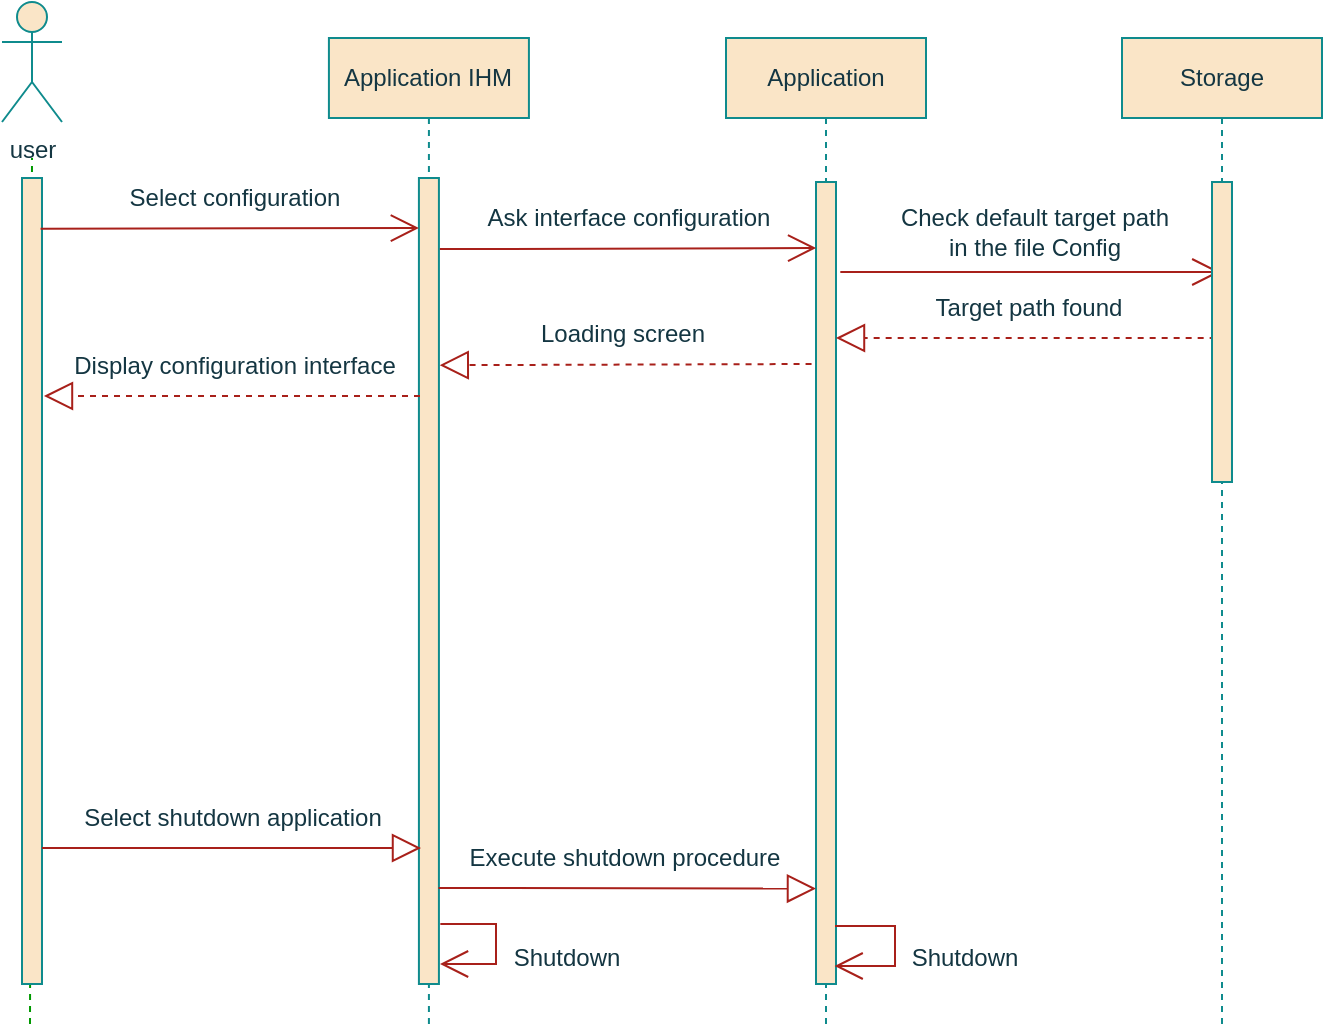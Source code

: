 <mxfile version="20.6.0" type="github">
  <diagram id="r0X0MlbLGei5c-_fVZ79">
    <mxGraphModel dx="609" dy="330" grid="1" gridSize="10" guides="1" tooltips="1" connect="1" arrows="1" fold="1" page="1" pageScale="1" pageWidth="413" pageHeight="291" math="0" shadow="0">
      <root>
        <mxCell id="0" />
        <mxCell id="1" parent="0" />
        <mxCell id="tU5jhhU6zAbJtf0umgDA-1" value="" style="endArrow=none;dashed=1;html=1;rounded=0;labelBackgroundColor=#DAD2D8;strokeColor=#009900;fontColor=#143642;" edge="1" parent="1">
          <mxGeometry width="50" height="50" relative="1" as="geometry">
            <mxPoint x="114" y="570" as="sourcePoint" />
            <mxPoint x="115" y="137" as="targetPoint" />
          </mxGeometry>
        </mxCell>
        <mxCell id="tU5jhhU6zAbJtf0umgDA-2" value="&lt;span style=&quot;&quot;&gt;Application IHM&lt;/span&gt;" style="shape=umlLifeline;perimeter=lifelinePerimeter;whiteSpace=wrap;html=1;container=0;collapsible=0;recursiveResize=0;outlineConnect=0;rounded=0;fillColor=#FAE5C7;strokeColor=#0F8B8D;fontColor=#143642;" vertex="1" parent="1">
          <mxGeometry x="263.46" y="77" width="100" height="493" as="geometry" />
        </mxCell>
        <mxCell id="tU5jhhU6zAbJtf0umgDA-3" value="user" style="shape=umlActor;verticalLabelPosition=bottom;verticalAlign=top;html=1;rounded=0;fillColor=#FAE5C7;strokeColor=#0F8B8D;fontColor=#143642;" vertex="1" parent="1">
          <mxGeometry x="100" y="59" width="30" height="60" as="geometry" />
        </mxCell>
        <mxCell id="tU5jhhU6zAbJtf0umgDA-4" value="&lt;span style=&quot;&quot;&gt;Application&lt;/span&gt;" style="shape=umlLifeline;perimeter=lifelinePerimeter;whiteSpace=wrap;html=1;container=0;collapsible=0;recursiveResize=0;outlineConnect=0;rounded=0;fillColor=#FAE5C7;strokeColor=#0F8B8D;fontColor=#143642;" vertex="1" parent="1">
          <mxGeometry x="462" y="77" width="100" height="493" as="geometry" />
        </mxCell>
        <mxCell id="tU5jhhU6zAbJtf0umgDA-5" value="&lt;span style=&quot;&quot;&gt;Storage&lt;/span&gt;" style="shape=umlLifeline;perimeter=lifelinePerimeter;whiteSpace=wrap;html=1;container=0;collapsible=0;recursiveResize=0;outlineConnect=0;rounded=0;fillColor=#FAE5C7;strokeColor=#0F8B8D;fontColor=#143642;" vertex="1" parent="1">
          <mxGeometry x="660" y="77" width="100" height="493" as="geometry" />
        </mxCell>
        <mxCell id="tU5jhhU6zAbJtf0umgDA-6" value="" style="html=1;points=[];perimeter=orthogonalPerimeter;rounded=0;glass=0;labelBackgroundColor=none;fillStyle=auto;fillColor=#FAE5C7;strokeColor=#0F8B8D;fontColor=#143642;" vertex="1" parent="1">
          <mxGeometry x="110" y="147" width="10" height="403" as="geometry" />
        </mxCell>
        <mxCell id="tU5jhhU6zAbJtf0umgDA-7" value="" style="html=1;points=[];perimeter=orthogonalPerimeter;rounded=0;glass=0;labelBackgroundColor=none;fillStyle=auto;fillColor=#FAE5C7;strokeColor=#0F8B8D;fontColor=#143642;" vertex="1" parent="1">
          <mxGeometry x="308.46" y="147" width="10" height="403" as="geometry" />
        </mxCell>
        <mxCell id="tU5jhhU6zAbJtf0umgDA-8" value="" style="html=1;points=[];perimeter=orthogonalPerimeter;rounded=0;glass=0;labelBackgroundColor=none;fillStyle=auto;fillColor=#FAE5C7;strokeColor=#0F8B8D;fontColor=#143642;" vertex="1" parent="1">
          <mxGeometry x="507" y="149" width="10" height="401" as="geometry" />
        </mxCell>
        <mxCell id="tU5jhhU6zAbJtf0umgDA-9" value="Loading screen" style="text;html=1;align=center;verticalAlign=middle;resizable=0;points=[];autosize=1;strokeColor=none;fillColor=none;rounded=0;fontColor=#143642;" vertex="1" parent="1">
          <mxGeometry x="355.25" y="210" width="110" height="30" as="geometry" />
        </mxCell>
        <mxCell id="tU5jhhU6zAbJtf0umgDA-10" value="" style="endArrow=block;dashed=1;endFill=0;endSize=12;html=1;rounded=0;exitX=-0.211;exitY=0.186;exitDx=0;exitDy=0;exitPerimeter=0;labelBackgroundColor=#DAD2D8;strokeColor=#A8201A;fontColor=#143642;" edge="1" parent="1">
          <mxGeometry width="160" relative="1" as="geometry">
            <mxPoint x="504.78" y="239.998" as="sourcePoint" />
            <mxPoint x="318.89" y="240.59" as="targetPoint" />
          </mxGeometry>
        </mxCell>
        <mxCell id="tU5jhhU6zAbJtf0umgDA-11" value="Select configuration" style="text;html=1;align=center;verticalAlign=middle;resizable=0;points=[];autosize=1;strokeColor=none;fillColor=none;rounded=0;fontColor=#143642;" vertex="1" parent="1">
          <mxGeometry x="150.83" y="142" width="130" height="30" as="geometry" />
        </mxCell>
        <mxCell id="tU5jhhU6zAbJtf0umgDA-12" value="" style="endArrow=open;endFill=1;endSize=12;html=1;rounded=0;entryX=0.071;entryY=0.165;entryDx=0;entryDy=0;entryPerimeter=0;labelBackgroundColor=#DAD2D8;strokeColor=#A8201A;fontColor=#143642;" edge="1" parent="1">
          <mxGeometry width="160" relative="1" as="geometry">
            <mxPoint x="119.29" y="172.38" as="sourcePoint" />
            <mxPoint x="308.46" y="172" as="targetPoint" />
          </mxGeometry>
        </mxCell>
        <mxCell id="tU5jhhU6zAbJtf0umgDA-13" value="Display configuration&amp;nbsp;interface" style="text;html=1;align=center;verticalAlign=middle;resizable=0;points=[];autosize=1;strokeColor=none;fillColor=none;rounded=0;fontColor=#143642;" vertex="1" parent="1">
          <mxGeometry x="125.83" y="226" width="180" height="30" as="geometry" />
        </mxCell>
        <mxCell id="tU5jhhU6zAbJtf0umgDA-14" value="" style="endArrow=block;dashed=1;endFill=0;endSize=12;html=1;rounded=0;labelBackgroundColor=#DAD2D8;strokeColor=#A8201A;fontColor=#143642;" edge="1" parent="1">
          <mxGeometry width="160" relative="1" as="geometry">
            <mxPoint x="309" y="256" as="sourcePoint" />
            <mxPoint x="120.987" y="256" as="targetPoint" />
          </mxGeometry>
        </mxCell>
        <mxCell id="tU5jhhU6zAbJtf0umgDA-15" value="" style="endArrow=open;endFill=1;endSize=12;html=1;rounded=0;entryX=-0.083;entryY=0.173;entryDx=0;entryDy=0;entryPerimeter=0;labelBackgroundColor=#DAD2D8;strokeColor=#A8201A;fontColor=#143642;" edge="1" parent="1">
          <mxGeometry width="160" relative="1" as="geometry">
            <mxPoint x="318.91" y="182.56" as="sourcePoint" />
            <mxPoint x="507.08" y="182.004" as="targetPoint" />
          </mxGeometry>
        </mxCell>
        <mxCell id="tU5jhhU6zAbJtf0umgDA-16" value="Ask interface configuration" style="text;html=1;align=center;verticalAlign=middle;resizable=0;points=[];autosize=1;strokeColor=none;fillColor=none;rounded=0;fontColor=#143642;" vertex="1" parent="1">
          <mxGeometry x="332.83" y="152" width="160" height="30" as="geometry" />
        </mxCell>
        <mxCell id="tU5jhhU6zAbJtf0umgDA-17" value="" style="endArrow=block;endFill=0;endSize=12;html=1;rounded=0;entryX=-0.002;entryY=0.916;entryDx=0;entryDy=0;entryPerimeter=0;labelBackgroundColor=#DAD2D8;strokeColor=#A8201A;fontColor=#143642;" edge="1" parent="1">
          <mxGeometry width="160" relative="1" as="geometry">
            <mxPoint x="318.25" y="502.0" as="sourcePoint" />
            <mxPoint x="506.98" y="502.276" as="targetPoint" />
          </mxGeometry>
        </mxCell>
        <mxCell id="tU5jhhU6zAbJtf0umgDA-18" value="" style="endArrow=block;endFill=0;endSize=12;html=1;rounded=0;labelBackgroundColor=#DAD2D8;strokeColor=#A8201A;fontColor=#143642;" edge="1" parent="1">
          <mxGeometry width="160" relative="1" as="geometry">
            <mxPoint x="120.0" y="482.0" as="sourcePoint" />
            <mxPoint x="309.5" y="482.0" as="targetPoint" />
          </mxGeometry>
        </mxCell>
        <mxCell id="tU5jhhU6zAbJtf0umgDA-19" value="Execute shutdown procedure" style="text;html=1;align=center;verticalAlign=middle;resizable=0;points=[];autosize=1;strokeColor=none;fillColor=none;rounded=0;fontColor=#143642;" vertex="1" parent="1">
          <mxGeometry x="321.25" y="472" width="180" height="30" as="geometry" />
        </mxCell>
        <mxCell id="tU5jhhU6zAbJtf0umgDA-20" value="Shutdown" style="text;html=1;align=center;verticalAlign=middle;resizable=0;points=[];autosize=1;strokeColor=none;fillColor=none;rounded=0;fontColor=#143642;" vertex="1" parent="1">
          <mxGeometry x="342.41" y="522" width="80" height="30" as="geometry" />
        </mxCell>
        <mxCell id="tU5jhhU6zAbJtf0umgDA-21" value="" style="endArrow=open;endFill=1;endSize=12;html=1;rounded=0;labelBackgroundColor=#DAD2D8;strokeColor=#A8201A;fontColor=#143642;" edge="1" parent="1">
          <mxGeometry width="160" relative="1" as="geometry">
            <mxPoint x="516.5" y="521" as="sourcePoint" />
            <mxPoint x="516.31" y="541" as="targetPoint" />
            <Array as="points">
              <mxPoint x="546.5" y="521" />
              <mxPoint x="546.5" y="541" />
            </Array>
          </mxGeometry>
        </mxCell>
        <mxCell id="tU5jhhU6zAbJtf0umgDA-22" value="Shutdown" style="text;html=1;align=center;verticalAlign=middle;resizable=0;points=[];autosize=1;strokeColor=none;fillColor=none;rounded=0;fontColor=#143642;" vertex="1" parent="1">
          <mxGeometry x="541.08" y="522" width="80" height="30" as="geometry" />
        </mxCell>
        <mxCell id="tU5jhhU6zAbJtf0umgDA-23" value="Select shutdown application" style="text;html=1;align=center;verticalAlign=middle;resizable=0;points=[];autosize=1;strokeColor=none;fillColor=none;rounded=0;fontColor=#143642;" vertex="1" parent="1">
          <mxGeometry x="130" y="452" width="170" height="30" as="geometry" />
        </mxCell>
        <mxCell id="tU5jhhU6zAbJtf0umgDA-24" value="" style="endArrow=open;endFill=1;endSize=12;html=1;rounded=0;labelBackgroundColor=#DAD2D8;strokeColor=#A8201A;fontColor=#143642;" edge="1" parent="1">
          <mxGeometry width="160" relative="1" as="geometry">
            <mxPoint x="319.17" y="520.0" as="sourcePoint" />
            <mxPoint x="319.003" y="540.0" as="targetPoint" />
            <Array as="points">
              <mxPoint x="347" y="520" />
              <mxPoint x="347" y="540" />
            </Array>
          </mxGeometry>
        </mxCell>
        <mxCell id="tU5jhhU6zAbJtf0umgDA-41" value="Check default target path&lt;br&gt;in the file Config" style="text;html=1;align=center;verticalAlign=middle;resizable=0;points=[];autosize=1;strokeColor=none;fillColor=none;rounded=1;fontColor=#143642;" vertex="1" parent="1">
          <mxGeometry x="535.52" y="154" width="160" height="40" as="geometry" />
        </mxCell>
        <mxCell id="tU5jhhU6zAbJtf0umgDA-42" value="" style="endArrow=open;endFill=1;endSize=12;html=1;rounded=1;labelBackgroundColor=#DAD2D8;strokeColor=#A8201A;fontColor=#143642;" edge="1" parent="1">
          <mxGeometry width="160" relative="1" as="geometry">
            <mxPoint x="519.16" y="194.0" as="sourcePoint" />
            <mxPoint x="709.16" y="194.0" as="targetPoint" />
          </mxGeometry>
        </mxCell>
        <mxCell id="tU5jhhU6zAbJtf0umgDA-43" value="Target path found" style="text;html=1;align=center;verticalAlign=middle;resizable=0;points=[];autosize=1;strokeColor=none;fillColor=none;rounded=1;fontColor=#143642;" vertex="1" parent="1">
          <mxGeometry x="553.33" y="197" width="120" height="30" as="geometry" />
        </mxCell>
        <mxCell id="tU5jhhU6zAbJtf0umgDA-44" value="" style="endArrow=block;dashed=1;endFill=0;endSize=12;html=1;rounded=1;labelBackgroundColor=#DAD2D8;strokeColor=#A8201A;fontColor=#143642;" edge="1" parent="1">
          <mxGeometry width="160" relative="1" as="geometry">
            <mxPoint x="706.83" y="227" as="sourcePoint" />
            <mxPoint x="516.997" y="227" as="targetPoint" />
          </mxGeometry>
        </mxCell>
        <mxCell id="tU5jhhU6zAbJtf0umgDA-45" value="" style="html=1;points=[];perimeter=orthogonalPerimeter;rounded=0;glass=0;labelBackgroundColor=none;fillStyle=auto;fillColor=#FAE5C7;strokeColor=#0F8B8D;fontColor=#143642;" vertex="1" parent="1">
          <mxGeometry x="705" y="149" width="10" height="150" as="geometry" />
        </mxCell>
      </root>
    </mxGraphModel>
  </diagram>
</mxfile>
